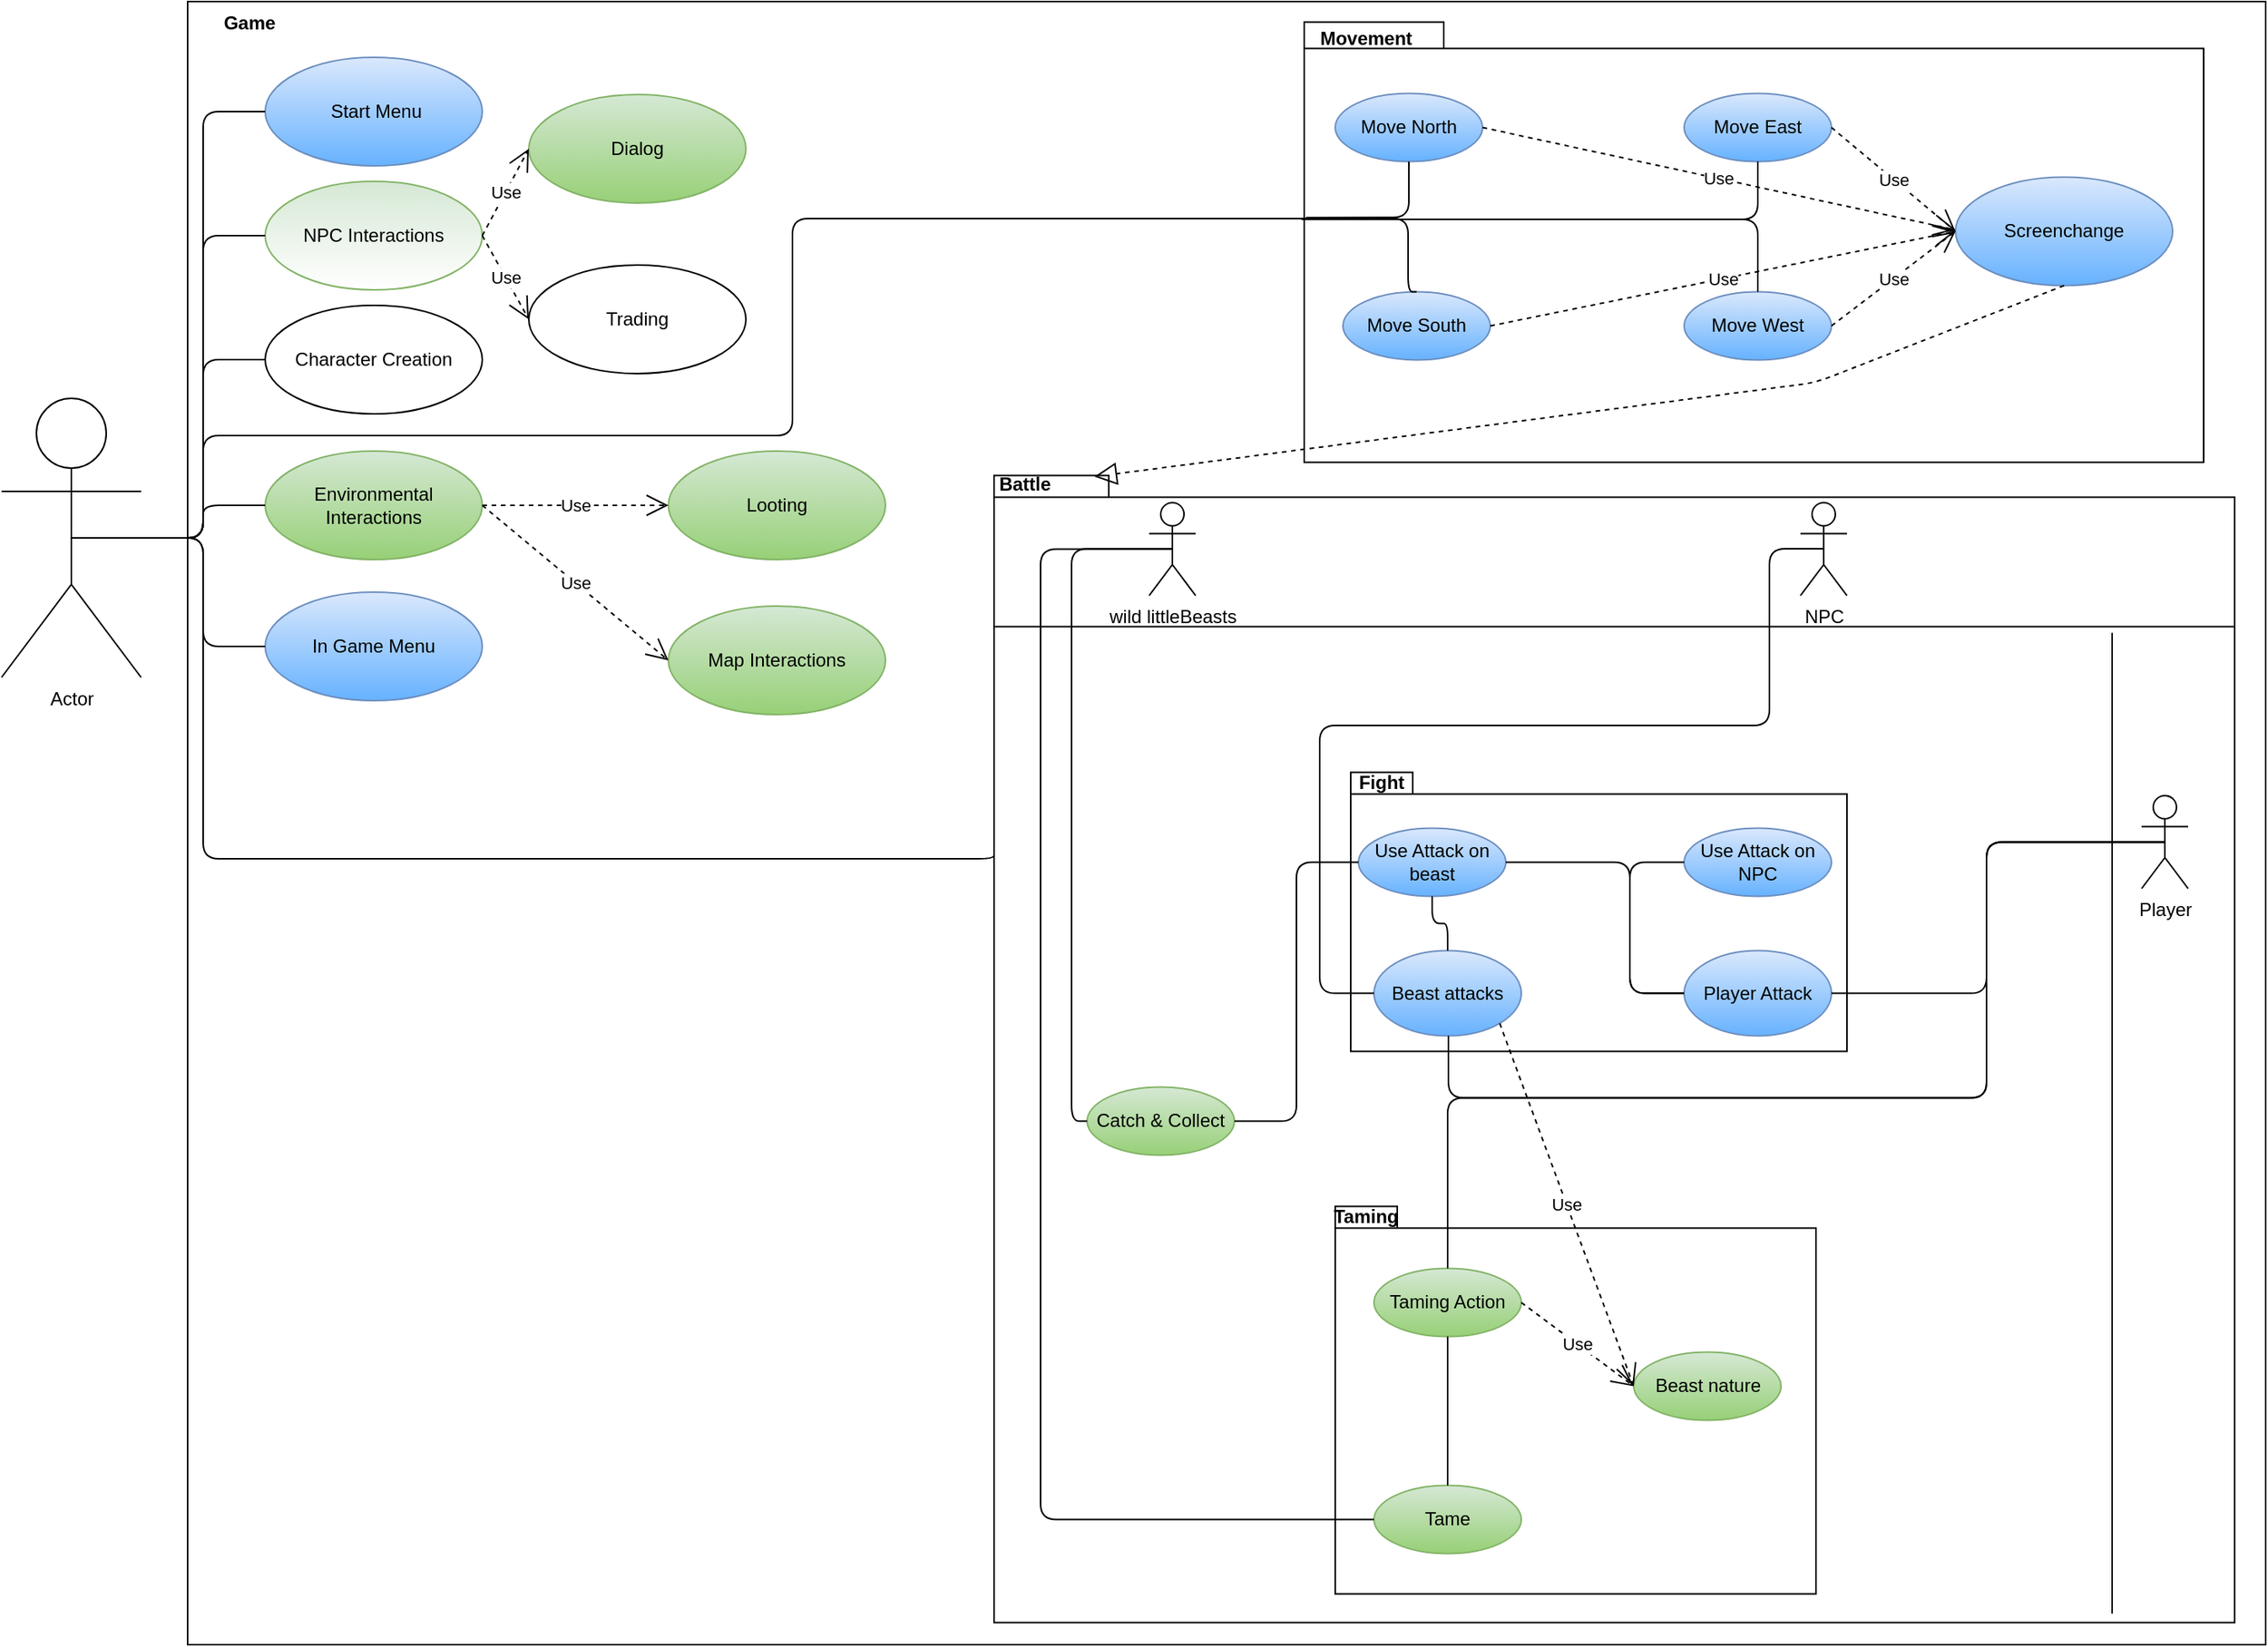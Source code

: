 <mxfile version="14.5.1" type="device"><diagram name="Page-1" id="e7e014a7-5840-1c2e-5031-d8a46d1fe8dd"><mxGraphModel dx="2062" dy="1222" grid="1" gridSize="10" guides="1" tooltips="1" connect="1" arrows="1" fold="1" page="1" pageScale="1" pageWidth="1169" pageHeight="826" background="#ffffff" math="0" shadow="0"><root><mxCell id="0"/><mxCell id="1" parent="0"/><mxCell id="sRtUOLRBgrClI-MuPztA-41" value="Actor" style="shape=umlActor;verticalLabelPosition=bottom;verticalAlign=top;html=1;outlineConnect=0;" parent="1" vertex="1"><mxGeometry x="10" y="266" width="90" height="180" as="geometry"/></mxCell><mxCell id="sRtUOLRBgrClI-MuPztA-45" value="" style="html=1;" parent="1" vertex="1"><mxGeometry x="130" y="10" width="1340" height="1060" as="geometry"/></mxCell><mxCell id="sRtUOLRBgrClI-MuPztA-47" value="Game" style="text;align=center;fontStyle=1;verticalAlign=middle;spacingLeft=3;spacingRight=3;strokeColor=none;rotatable=0;points=[[0,0.5],[1,0.5]];portConstraint=eastwest;" parent="1" vertex="1"><mxGeometry x="130" y="10" width="80" height="26" as="geometry"/></mxCell><mxCell id="sRtUOLRBgrClI-MuPztA-51" value="&lt;div&gt;&amp;nbsp;Start Menu&lt;/div&gt;" style="ellipse;whiteSpace=wrap;html=1;fillColor=#dae8fc;strokeColor=#6c8ebf;gradientColor=#66B2FF;" parent="1" vertex="1"><mxGeometry x="180" y="46" width="140" height="70" as="geometry"/></mxCell><mxCell id="sRtUOLRBgrClI-MuPztA-56" value="" style="endArrow=none;html=1;edgeStyle=orthogonalEdgeStyle;entryX=0;entryY=0.5;entryDx=0;entryDy=0;" parent="1" source="sRtUOLRBgrClI-MuPztA-41" target="sRtUOLRBgrClI-MuPztA-51" edge="1"><mxGeometry relative="1" as="geometry"><mxPoint x="-70" y="556" as="sourcePoint"/><mxPoint x="90" y="556" as="targetPoint"/></mxGeometry></mxCell><mxCell id="sRtUOLRBgrClI-MuPztA-64" value="NPC Interactions" style="ellipse;whiteSpace=wrap;html=1;fillColor=#d5e8d4;strokeColor=#82b366;gradientColor=#ffffff;" parent="1" vertex="1"><mxGeometry x="180" y="126" width="140" height="70" as="geometry"/></mxCell><mxCell id="sRtUOLRBgrClI-MuPztA-65" value="" style="endArrow=none;html=1;edgeStyle=orthogonalEdgeStyle;exitX=0.5;exitY=0.5;exitDx=0;exitDy=0;exitPerimeter=0;entryX=0;entryY=0.5;entryDx=0;entryDy=0;" parent="1" source="sRtUOLRBgrClI-MuPztA-41" target="sRtUOLRBgrClI-MuPztA-64" edge="1"><mxGeometry relative="1" as="geometry"><mxPoint x="320" y="346" as="sourcePoint"/><mxPoint x="480" y="346" as="targetPoint"/><Array as="points"><mxPoint x="140" y="356"/><mxPoint x="140" y="161"/></Array></mxGeometry></mxCell><mxCell id="sRtUOLRBgrClI-MuPztA-69" value="Dialog" style="ellipse;whiteSpace=wrap;html=1;fillColor=#d5e8d4;strokeColor=#82b366;gradientColor=#97D077;" parent="1" vertex="1"><mxGeometry x="350" y="70" width="140" height="70" as="geometry"/></mxCell><mxCell id="sRtUOLRBgrClI-MuPztA-70" value="Trading" style="ellipse;whiteSpace=wrap;html=1;" parent="1" vertex="1"><mxGeometry x="350" y="180" width="140" height="70" as="geometry"/></mxCell><mxCell id="sRtUOLRBgrClI-MuPztA-71" value="Use" style="endArrow=open;endSize=12;dashed=1;html=1;exitX=1;exitY=0.5;exitDx=0;exitDy=0;entryX=0;entryY=0.5;entryDx=0;entryDy=0;" parent="1" source="sRtUOLRBgrClI-MuPztA-64" target="sRtUOLRBgrClI-MuPztA-69" edge="1"><mxGeometry width="160" relative="1" as="geometry"><mxPoint x="320" y="346" as="sourcePoint"/><mxPoint x="480" y="346" as="targetPoint"/></mxGeometry></mxCell><mxCell id="sRtUOLRBgrClI-MuPztA-72" value="Use" style="endArrow=open;endSize=12;dashed=1;html=1;exitX=1;exitY=0.5;exitDx=0;exitDy=0;entryX=0;entryY=0.5;entryDx=0;entryDy=0;" parent="1" source="sRtUOLRBgrClI-MuPztA-64" target="sRtUOLRBgrClI-MuPztA-70" edge="1"><mxGeometry width="160" relative="1" as="geometry"><mxPoint x="450" y="376" as="sourcePoint"/><mxPoint x="610" y="376" as="targetPoint"/></mxGeometry></mxCell><mxCell id="oWxDJWbDWD7QERlQmMKp-1" value="Character Creation" style="ellipse;whiteSpace=wrap;html=1;strokeColor=#000000;" parent="1" vertex="1"><mxGeometry x="180" y="206" width="140" height="70" as="geometry"/></mxCell><mxCell id="oWxDJWbDWD7QERlQmMKp-2" value="" style="endArrow=none;html=1;edgeStyle=orthogonalEdgeStyle;exitX=0.5;exitY=0.5;exitDx=0;exitDy=0;exitPerimeter=0;entryX=0;entryY=0.5;entryDx=0;entryDy=0;" parent="1" source="sRtUOLRBgrClI-MuPztA-41" target="oWxDJWbDWD7QERlQmMKp-1" edge="1"><mxGeometry relative="1" as="geometry"><mxPoint x="270" y="376" as="sourcePoint"/><mxPoint x="430" y="376" as="targetPoint"/></mxGeometry></mxCell><mxCell id="oWxDJWbDWD7QERlQmMKp-5" value="Environmental Interactions" style="ellipse;whiteSpace=wrap;html=1;strokeColor=#82b366;fillColor=#d5e8d4;gradientColor=#97D077;" parent="1" vertex="1"><mxGeometry x="180" y="300" width="140" height="70" as="geometry"/></mxCell><mxCell id="oWxDJWbDWD7QERlQmMKp-6" value="" style="endArrow=none;html=1;edgeStyle=orthogonalEdgeStyle;exitX=0.5;exitY=0.5;exitDx=0;exitDy=0;exitPerimeter=0;entryX=0;entryY=0.5;entryDx=0;entryDy=0;" parent="1" source="sRtUOLRBgrClI-MuPztA-41" target="oWxDJWbDWD7QERlQmMKp-5" edge="1"><mxGeometry relative="1" as="geometry"><mxPoint x="270" y="376" as="sourcePoint"/><mxPoint x="430" y="376" as="targetPoint"/><Array as="points"><mxPoint x="140" y="356"/><mxPoint x="140" y="335"/></Array></mxGeometry></mxCell><mxCell id="PRcwsvbXWFzfLVm4nMtb-1" value="" style="shape=folder;fontStyle=1;spacingTop=10;tabWidth=40;tabHeight=14;tabPosition=left;html=1;" parent="1" vertex="1"><mxGeometry x="650" y="315.75" width="800" height="740" as="geometry"/></mxCell><mxCell id="PRcwsvbXWFzfLVm4nMtb-2" value="Battle" style="text;align=center;fontStyle=1;verticalAlign=middle;spacingLeft=3;spacingRight=3;strokeColor=none;rotatable=0;points=[[0,0.5],[1,0.5]];portConstraint=eastwest;" parent="1" vertex="1"><mxGeometry x="630" y="307.25" width="80" height="26" as="geometry"/></mxCell><mxCell id="PRcwsvbXWFzfLVm4nMtb-3" value="" style="line;strokeWidth=1;fillColor=none;align=left;verticalAlign=middle;spacingTop=-1;spacingLeft=3;spacingRight=3;rotatable=0;labelPosition=right;points=[];portConstraint=eastwest;" parent="1" vertex="1"><mxGeometry x="650" y="409.25" width="800" height="8" as="geometry"/></mxCell><mxCell id="PRcwsvbXWFzfLVm4nMtb-4" value="" style="line;strokeWidth=1;fillColor=none;align=left;verticalAlign=middle;spacingTop=-1;spacingLeft=3;spacingRight=3;rotatable=0;labelPosition=right;points=[];portConstraint=eastwest;direction=south;" parent="1" vertex="1"><mxGeometry x="1370" y="417.25" width="2" height="632.75" as="geometry"/></mxCell><mxCell id="PRcwsvbXWFzfLVm4nMtb-6" value="Player" style="shape=umlActor;verticalLabelPosition=bottom;verticalAlign=top;html=1;" parent="1" vertex="1"><mxGeometry x="1390" y="522.25" width="30" height="60" as="geometry"/></mxCell><mxCell id="PRcwsvbXWFzfLVm4nMtb-12" value="&lt;div&gt;NPC&lt;/div&gt;" style="shape=umlActor;verticalLabelPosition=bottom;verticalAlign=top;html=1;" parent="1" vertex="1"><mxGeometry x="1170" y="333.25" width="30" height="60" as="geometry"/></mxCell><mxCell id="PRcwsvbXWFzfLVm4nMtb-13" value="wild littleBeasts" style="shape=umlActor;verticalLabelPosition=bottom;verticalAlign=top;html=1;" parent="1" vertex="1"><mxGeometry x="750" y="333.25" width="30" height="60" as="geometry"/></mxCell><mxCell id="PRcwsvbXWFzfLVm4nMtb-19" value="" style="shape=folder;fontStyle=1;spacingTop=10;tabWidth=40;tabHeight=14;tabPosition=left;html=1;" parent="1" vertex="1"><mxGeometry x="880" y="507.25" width="320" height="180" as="geometry"/></mxCell><mxCell id="PRcwsvbXWFzfLVm4nMtb-20" value="Fight" style="text;align=center;fontStyle=1;verticalAlign=middle;spacingLeft=3;spacingRight=3;strokeColor=none;rotatable=0;points=[[0,0.5],[1,0.5]];portConstraint=eastwest;" parent="1" vertex="1"><mxGeometry x="860" y="500" width="80" height="26" as="geometry"/></mxCell><mxCell id="PRcwsvbXWFzfLVm4nMtb-21" value="Use Attack on beast" style="ellipse;whiteSpace=wrap;html=1;fillColor=#dae8fc;strokeColor=#6c8ebf;gradientColor=#66B2FF;" parent="1" vertex="1"><mxGeometry x="885" y="543.25" width="95" height="44" as="geometry"/></mxCell><mxCell id="PRcwsvbXWFzfLVm4nMtb-22" value="Use Attack on NPC" style="ellipse;whiteSpace=wrap;html=1;fillColor=#dae8fc;strokeColor=#6c8ebf;gradientColor=#66B2FF;" parent="1" vertex="1"><mxGeometry x="1095" y="543.25" width="95" height="44" as="geometry"/></mxCell><mxCell id="PRcwsvbXWFzfLVm4nMtb-23" value="Beast attacks" style="ellipse;whiteSpace=wrap;html=1;fillColor=#dae8fc;strokeColor=#6c8ebf;gradientColor=#66B2FF;" parent="1" vertex="1"><mxGeometry x="895" y="622.25" width="95" height="55" as="geometry"/></mxCell><mxCell id="PRcwsvbXWFzfLVm4nMtb-24" value="Player Attack" style="ellipse;whiteSpace=wrap;html=1;fillColor=#dae8fc;strokeColor=#6c8ebf;gradientColor=#66B2FF;" parent="1" vertex="1"><mxGeometry x="1095" y="622.25" width="95" height="55" as="geometry"/></mxCell><mxCell id="PRcwsvbXWFzfLVm4nMtb-28" value="Catch &amp;amp; Collect" style="ellipse;whiteSpace=wrap;html=1;fillColor=#d5e8d4;strokeColor=#82b366;gradientColor=#97d077;" parent="1" vertex="1"><mxGeometry x="710" y="710.25" width="95" height="44" as="geometry"/></mxCell><mxCell id="PRcwsvbXWFzfLVm4nMtb-29" value="" style="endArrow=none;html=1;edgeStyle=orthogonalEdgeStyle;entryX=1;entryY=0.5;entryDx=0;entryDy=0;exitX=0.5;exitY=0.5;exitDx=0;exitDy=0;exitPerimeter=0;" parent="1" source="PRcwsvbXWFzfLVm4nMtb-6" target="PRcwsvbXWFzfLVm4nMtb-24" edge="1"><mxGeometry relative="1" as="geometry"><mxPoint x="1010" y="547.25" as="sourcePoint"/><mxPoint x="1170" y="547.25" as="targetPoint"/></mxGeometry></mxCell><mxCell id="PRcwsvbXWFzfLVm4nMtb-32" value="" style="endArrow=none;html=1;edgeStyle=orthogonalEdgeStyle;entryX=0.5;entryY=0.5;entryDx=0;entryDy=0;entryPerimeter=0;" parent="1" target="PRcwsvbXWFzfLVm4nMtb-6" edge="1"><mxGeometry relative="1" as="geometry"><mxPoint x="943" y="677.25" as="sourcePoint"/><mxPoint x="1170" y="547.25" as="targetPoint"/><Array as="points"><mxPoint x="943" y="717.25"/><mxPoint x="1290" y="717.25"/><mxPoint x="1290" y="552.25"/></Array></mxGeometry></mxCell><mxCell id="PRcwsvbXWFzfLVm4nMtb-35" value="" style="endArrow=none;html=1;edgeStyle=orthogonalEdgeStyle;exitX=0.5;exitY=1;exitDx=0;exitDy=0;entryX=0.5;entryY=0;entryDx=0;entryDy=0;" parent="1" source="PRcwsvbXWFzfLVm4nMtb-21" target="PRcwsvbXWFzfLVm4nMtb-23" edge="1"><mxGeometry relative="1" as="geometry"><mxPoint x="1010" y="547.25" as="sourcePoint"/><mxPoint x="1170" y="547.25" as="targetPoint"/></mxGeometry></mxCell><mxCell id="PRcwsvbXWFzfLVm4nMtb-38" value="" style="endArrow=none;html=1;edgeStyle=orthogonalEdgeStyle;exitX=0;exitY=0.5;exitDx=0;exitDy=0;entryX=1;entryY=0.5;entryDx=0;entryDy=0;" parent="1" source="PRcwsvbXWFzfLVm4nMtb-24" target="PRcwsvbXWFzfLVm4nMtb-21" edge="1"><mxGeometry relative="1" as="geometry"><mxPoint x="1010" y="547.25" as="sourcePoint"/><mxPoint x="1170" y="547.25" as="targetPoint"/><Array as="points"><mxPoint x="1060" y="649.25"/><mxPoint x="1060" y="565.25"/></Array></mxGeometry></mxCell><mxCell id="PRcwsvbXWFzfLVm4nMtb-41" value="" style="endArrow=none;html=1;edgeStyle=orthogonalEdgeStyle;exitX=0;exitY=0.5;exitDx=0;exitDy=0;" parent="1" source="PRcwsvbXWFzfLVm4nMtb-23" edge="1"><mxGeometry relative="1" as="geometry"><mxPoint x="1010" y="547.25" as="sourcePoint"/><mxPoint x="1185" y="363" as="targetPoint"/><Array as="points"><mxPoint x="860" y="650"/><mxPoint x="860" y="477"/><mxPoint x="1150" y="477"/><mxPoint x="1150" y="363"/></Array></mxGeometry></mxCell><mxCell id="PRcwsvbXWFzfLVm4nMtb-47" value="" style="endArrow=none;html=1;edgeStyle=orthogonalEdgeStyle;exitX=0;exitY=0.5;exitDx=0;exitDy=0;entryX=0.5;entryY=0.5;entryDx=0;entryDy=0;entryPerimeter=0;" parent="1" source="PRcwsvbXWFzfLVm4nMtb-28" target="PRcwsvbXWFzfLVm4nMtb-13" edge="1"><mxGeometry relative="1" as="geometry"><mxPoint x="747.5" y="695.25" as="sourcePoint"/><mxPoint x="1170" y="547.25" as="targetPoint"/><Array as="points"><mxPoint x="700" y="732"/><mxPoint x="700" y="363"/><mxPoint x="765" y="363"/></Array></mxGeometry></mxCell><mxCell id="PRcwsvbXWFzfLVm4nMtb-50" value="" style="endArrow=none;html=1;edgeStyle=orthogonalEdgeStyle;exitX=0;exitY=0.5;exitDx=0;exitDy=0;entryX=1;entryY=0.5;entryDx=0;entryDy=0;" parent="1" source="PRcwsvbXWFzfLVm4nMtb-21" target="PRcwsvbXWFzfLVm4nMtb-28" edge="1"><mxGeometry relative="1" as="geometry"><mxPoint x="900" y="647.25" as="sourcePoint"/><mxPoint x="795" y="717.25" as="targetPoint"/></mxGeometry></mxCell><mxCell id="PRcwsvbXWFzfLVm4nMtb-57" value="" style="shape=folder;fontStyle=1;spacingTop=10;tabWidth=40;tabHeight=14;tabPosition=left;html=1;" parent="1" vertex="1"><mxGeometry x="870" y="787.25" width="310" height="250" as="geometry"/></mxCell><mxCell id="PRcwsvbXWFzfLVm4nMtb-58" value="Taming" style="text;align=center;fontStyle=1;verticalAlign=middle;spacingLeft=3;spacingRight=3;strokeColor=none;rotatable=0;points=[[0,0.5],[1,0.5]];portConstraint=eastwest;" parent="1" vertex="1"><mxGeometry x="850" y="780" width="80" height="26" as="geometry"/></mxCell><mxCell id="PRcwsvbXWFzfLVm4nMtb-59" value="Taming Action" style="ellipse;whiteSpace=wrap;html=1;fillColor=#d5e8d4;strokeColor=#82b366;gradientColor=#97D077;" parent="1" vertex="1"><mxGeometry x="895" y="827.25" width="95" height="44" as="geometry"/></mxCell><mxCell id="PRcwsvbXWFzfLVm4nMtb-60" value="Tame" style="ellipse;whiteSpace=wrap;html=1;fillColor=#d5e8d4;strokeColor=#82b366;gradientColor=#97D077;" parent="1" vertex="1"><mxGeometry x="895" y="967.25" width="95" height="44" as="geometry"/></mxCell><mxCell id="PRcwsvbXWFzfLVm4nMtb-63" value="Beast nature" style="ellipse;whiteSpace=wrap;html=1;fillColor=#d5e8d4;strokeColor=#82b366;gradientColor=#97D077;" parent="1" vertex="1"><mxGeometry x="1062.5" y="881.25" width="95" height="44" as="geometry"/></mxCell><mxCell id="PRcwsvbXWFzfLVm4nMtb-64" value="" style="endArrow=none;html=1;edgeStyle=orthogonalEdgeStyle;exitX=0.5;exitY=1;exitDx=0;exitDy=0;entryX=0.5;entryY=0;entryDx=0;entryDy=0;" parent="1" source="PRcwsvbXWFzfLVm4nMtb-59" target="PRcwsvbXWFzfLVm4nMtb-60" edge="1"><mxGeometry relative="1" as="geometry"><mxPoint x="1010" y="587.25" as="sourcePoint"/><mxPoint x="1170" y="587.25" as="targetPoint"/></mxGeometry></mxCell><mxCell id="PRcwsvbXWFzfLVm4nMtb-67" value="" style="endArrow=none;html=1;edgeStyle=orthogonalEdgeStyle;entryX=0;entryY=0.5;entryDx=0;entryDy=0;exitX=0.5;exitY=0.5;exitDx=0;exitDy=0;exitPerimeter=0;" parent="1" source="PRcwsvbXWFzfLVm4nMtb-13" target="PRcwsvbXWFzfLVm4nMtb-60" edge="1"><mxGeometry relative="1" as="geometry"><mxPoint x="750" y="347.25" as="sourcePoint"/><mxPoint x="1170" y="707.25" as="targetPoint"/><Array as="points"><mxPoint x="680" y="363"/><mxPoint x="680" y="989"/></Array></mxGeometry></mxCell><mxCell id="PRcwsvbXWFzfLVm4nMtb-70" value="Use" style="endArrow=open;endSize=12;dashed=1;html=1;exitX=1;exitY=0.5;exitDx=0;exitDy=0;entryX=0;entryY=0.5;entryDx=0;entryDy=0;" parent="1" source="PRcwsvbXWFzfLVm4nMtb-59" target="PRcwsvbXWFzfLVm4nMtb-63" edge="1"><mxGeometry width="160" relative="1" as="geometry"><mxPoint x="1010" y="837.25" as="sourcePoint"/><mxPoint x="1170" y="837.25" as="targetPoint"/></mxGeometry></mxCell><mxCell id="PRcwsvbXWFzfLVm4nMtb-71" value="" style="endArrow=none;html=1;edgeStyle=orthogonalEdgeStyle;exitX=0.5;exitY=0;exitDx=0;exitDy=0;entryX=0.5;entryY=0.5;entryDx=0;entryDy=0;entryPerimeter=0;" parent="1" source="PRcwsvbXWFzfLVm4nMtb-59" target="PRcwsvbXWFzfLVm4nMtb-6" edge="1"><mxGeometry relative="1" as="geometry"><mxPoint x="1010" y="817.25" as="sourcePoint"/><mxPoint x="1170" y="817.25" as="targetPoint"/><Array as="points"><mxPoint x="943" y="717.25"/><mxPoint x="1290" y="717.25"/><mxPoint x="1290" y="552.25"/></Array></mxGeometry></mxCell><mxCell id="PRcwsvbXWFzfLVm4nMtb-74" value="" style="endArrow=none;html=1;edgeStyle=orthogonalEdgeStyle;exitX=0.5;exitY=0.5;exitDx=0;exitDy=0;exitPerimeter=0;entryX=0;entryY=0;entryDx=0;entryDy=243;entryPerimeter=0;" parent="1" source="sRtUOLRBgrClI-MuPztA-41" target="PRcwsvbXWFzfLVm4nMtb-1" edge="1"><mxGeometry relative="1" as="geometry"><mxPoint x="400" y="410" as="sourcePoint"/><mxPoint x="560" y="410" as="targetPoint"/><Array as="points"><mxPoint x="140" y="356"/><mxPoint x="140" y="563"/></Array></mxGeometry></mxCell><mxCell id="PRcwsvbXWFzfLVm4nMtb-77" value="" style="shape=folder;fontStyle=1;spacingTop=10;tabWidth=90;tabHeight=17;tabPosition=left;html=1;" parent="1" vertex="1"><mxGeometry x="850" y="23.25" width="580" height="284" as="geometry"/></mxCell><mxCell id="PRcwsvbXWFzfLVm4nMtb-78" value="Move North" style="ellipse;whiteSpace=wrap;html=1;fillColor=#dae8fc;strokeColor=#6c8ebf;gradientColor=#66B2FF;" parent="1" vertex="1"><mxGeometry x="870" y="69.25" width="95" height="44" as="geometry"/></mxCell><mxCell id="PRcwsvbXWFzfLVm4nMtb-79" value="Move South" style="ellipse;whiteSpace=wrap;html=1;fillColor=#dae8fc;strokeColor=#6c8ebf;gradientColor=#66B2FF;" parent="1" vertex="1"><mxGeometry x="875" y="197.25" width="95" height="44" as="geometry"/></mxCell><mxCell id="PRcwsvbXWFzfLVm4nMtb-80" value="Move East" style="ellipse;whiteSpace=wrap;html=1;fillColor=#dae8fc;strokeColor=#6c8ebf;gradientColor=#66B2FF;" parent="1" vertex="1"><mxGeometry x="1095" y="69.25" width="95" height="44" as="geometry"/></mxCell><mxCell id="PRcwsvbXWFzfLVm4nMtb-81" value="Move West" style="ellipse;whiteSpace=wrap;html=1;fillColor=#dae8fc;strokeColor=#6c8ebf;gradientColor=#66B2FF;" parent="1" vertex="1"><mxGeometry x="1095" y="197.25" width="95" height="44" as="geometry"/></mxCell><mxCell id="PRcwsvbXWFzfLVm4nMtb-82" value="Screenchange" style="ellipse;whiteSpace=wrap;html=1;fillColor=#dae8fc;strokeColor=#6c8ebf;gradientColor=#66B2FF;" parent="1" vertex="1"><mxGeometry x="1270" y="123.25" width="140" height="70" as="geometry"/></mxCell><mxCell id="PRcwsvbXWFzfLVm4nMtb-83" value="Movement" style="text;align=center;fontStyle=1;verticalAlign=middle;spacingLeft=3;spacingRight=3;strokeColor=none;rotatable=0;points=[[0,0.5],[1,0.5]];portConstraint=eastwest;" parent="1" vertex="1"><mxGeometry x="850" y="20" width="80" height="26" as="geometry"/></mxCell><mxCell id="PRcwsvbXWFzfLVm4nMtb-84" value="" style="endArrow=none;html=1;edgeStyle=orthogonalEdgeStyle;exitX=0.5;exitY=0.5;exitDx=0;exitDy=0;exitPerimeter=0;" parent="1" source="sRtUOLRBgrClI-MuPztA-41" edge="1"><mxGeometry relative="1" as="geometry"><mxPoint x="10" y="195.77" as="sourcePoint"/><mxPoint x="850" y="150" as="targetPoint"/><Array as="points"><mxPoint x="140" y="356"/><mxPoint x="140" y="290"/><mxPoint x="520" y="290"/><mxPoint x="520" y="150"/></Array></mxGeometry></mxCell><mxCell id="PRcwsvbXWFzfLVm4nMtb-87" value="" style="endArrow=none;html=1;edgeStyle=orthogonalEdgeStyle;exitX=0.5;exitY=1;exitDx=0;exitDy=0;entryX=0.002;entryY=0.444;entryDx=0;entryDy=0;entryPerimeter=0;" parent="1" source="PRcwsvbXWFzfLVm4nMtb-78" target="PRcwsvbXWFzfLVm4nMtb-77" edge="1"><mxGeometry relative="1" as="geometry"><mxPoint x="690" y="327.25" as="sourcePoint"/><mxPoint x="850" y="327.25" as="targetPoint"/><Array as="points"><mxPoint x="917" y="149.25"/></Array></mxGeometry></mxCell><mxCell id="PRcwsvbXWFzfLVm4nMtb-90" value="" style="endArrow=none;html=1;edgeStyle=orthogonalEdgeStyle;exitX=0.5;exitY=0;exitDx=0;exitDy=0;entryX=-0.002;entryY=0.446;entryDx=0;entryDy=0;entryPerimeter=0;" parent="1" source="PRcwsvbXWFzfLVm4nMtb-79" target="PRcwsvbXWFzfLVm4nMtb-77" edge="1"><mxGeometry relative="1" as="geometry"><mxPoint x="917.5" y="113.25" as="sourcePoint"/><mxPoint x="851.16" y="149.346" as="targetPoint"/><Array as="points"><mxPoint x="917" y="197.25"/><mxPoint x="917" y="150.25"/></Array></mxGeometry></mxCell><mxCell id="PRcwsvbXWFzfLVm4nMtb-91" value="" style="endArrow=none;html=1;edgeStyle=orthogonalEdgeStyle;exitX=0.5;exitY=0;exitDx=0;exitDy=0;entryX=-0.002;entryY=0.448;entryDx=0;entryDy=0;entryPerimeter=0;" parent="1" source="PRcwsvbXWFzfLVm4nMtb-81" target="PRcwsvbXWFzfLVm4nMtb-77" edge="1"><mxGeometry relative="1" as="geometry"><mxPoint x="927.5" y="123.25" as="sourcePoint"/><mxPoint x="861.16" y="159.346" as="targetPoint"/><Array as="points"><mxPoint x="1143" y="150.25"/></Array></mxGeometry></mxCell><mxCell id="PRcwsvbXWFzfLVm4nMtb-92" value="" style="endArrow=none;html=1;edgeStyle=orthogonalEdgeStyle;exitX=0.5;exitY=1;exitDx=0;exitDy=0;entryX=-0.003;entryY=0.448;entryDx=0;entryDy=0;entryPerimeter=0;" parent="1" source="PRcwsvbXWFzfLVm4nMtb-80" target="PRcwsvbXWFzfLVm4nMtb-77" edge="1"><mxGeometry relative="1" as="geometry"><mxPoint x="937.5" y="133.25" as="sourcePoint"/><mxPoint x="850" y="147.25" as="targetPoint"/><Array as="points"><mxPoint x="1143" y="150.25"/></Array></mxGeometry></mxCell><mxCell id="PRcwsvbXWFzfLVm4nMtb-93" value="Use" style="endArrow=open;endSize=12;dashed=1;html=1;exitX=1;exitY=0.5;exitDx=0;exitDy=0;entryX=0;entryY=0.5;entryDx=0;entryDy=0;" parent="1" source="PRcwsvbXWFzfLVm4nMtb-79" target="PRcwsvbXWFzfLVm4nMtb-82" edge="1"><mxGeometry width="160" relative="1" as="geometry"><mxPoint x="830" y="187.25" as="sourcePoint"/><mxPoint x="990" y="187.25" as="targetPoint"/></mxGeometry></mxCell><mxCell id="PRcwsvbXWFzfLVm4nMtb-94" value="Use" style="endArrow=open;endSize=12;dashed=1;html=1;exitX=1;exitY=0.5;exitDx=0;exitDy=0;" parent="1" source="PRcwsvbXWFzfLVm4nMtb-78" edge="1"><mxGeometry width="160" relative="1" as="geometry"><mxPoint x="830" y="187.25" as="sourcePoint"/><mxPoint x="1270" y="157.25" as="targetPoint"/></mxGeometry></mxCell><mxCell id="PRcwsvbXWFzfLVm4nMtb-95" value="Use" style="endArrow=open;endSize=12;dashed=1;html=1;exitX=1;exitY=0.5;exitDx=0;exitDy=0;entryX=0;entryY=0.5;entryDx=0;entryDy=0;" parent="1" source="PRcwsvbXWFzfLVm4nMtb-80" target="PRcwsvbXWFzfLVm4nMtb-82" edge="1"><mxGeometry width="160" relative="1" as="geometry"><mxPoint x="830" y="187.25" as="sourcePoint"/><mxPoint x="990" y="187.25" as="targetPoint"/></mxGeometry></mxCell><mxCell id="PRcwsvbXWFzfLVm4nMtb-96" value="Use" style="endArrow=open;endSize=12;dashed=1;html=1;exitX=1;exitY=0.5;exitDx=0;exitDy=0;entryX=0;entryY=0.5;entryDx=0;entryDy=0;" parent="1" source="PRcwsvbXWFzfLVm4nMtb-81" target="PRcwsvbXWFzfLVm4nMtb-82" edge="1"><mxGeometry width="160" relative="1" as="geometry"><mxPoint x="830" y="187.25" as="sourcePoint"/><mxPoint x="990" y="187.25" as="targetPoint"/></mxGeometry></mxCell><mxCell id="PRcwsvbXWFzfLVm4nMtb-97" value="Use" style="endArrow=open;endSize=12;dashed=1;html=1;exitX=1;exitY=1;exitDx=0;exitDy=0;entryX=0;entryY=0.5;entryDx=0;entryDy=0;" parent="1" source="PRcwsvbXWFzfLVm4nMtb-23" target="PRcwsvbXWFzfLVm4nMtb-63" edge="1"><mxGeometry width="160" relative="1" as="geometry"><mxPoint x="830" y="667.25" as="sourcePoint"/><mxPoint x="1060" y="907.25" as="targetPoint"/></mxGeometry></mxCell><mxCell id="PRcwsvbXWFzfLVm4nMtb-98" style="edgeStyle=orthogonalEdgeStyle;rounded=0;orthogonalLoop=1;jettySize=auto;html=1;exitX=0.5;exitY=1;exitDx=0;exitDy=0;exitPerimeter=0;" parent="1" source="PRcwsvbXWFzfLVm4nMtb-1" target="PRcwsvbXWFzfLVm4nMtb-1" edge="1"><mxGeometry relative="1" as="geometry"/></mxCell><mxCell id="Xd5s8YkjNAPzE_KyDQ_2-1" value="" style="endArrow=block;dashed=1;endFill=0;endSize=12;html=1;exitX=0.5;exitY=1;exitDx=0;exitDy=0;entryX=0.081;entryY=0.001;entryDx=0;entryDy=0;entryPerimeter=0;" parent="1" source="PRcwsvbXWFzfLVm4nMtb-82" target="PRcwsvbXWFzfLVm4nMtb-1" edge="1"><mxGeometry width="160" relative="1" as="geometry"><mxPoint x="60" y="385.75" as="sourcePoint"/><mxPoint x="220" y="385.75" as="targetPoint"/><Array as="points"><mxPoint x="1180" y="255.75"/></Array></mxGeometry></mxCell><mxCell id="Xd5s8YkjNAPzE_KyDQ_2-2" value="In Game Menu" style="ellipse;whiteSpace=wrap;html=1;strokeColor=#6c8ebf;fillColor=#dae8fc;gradientColor=#66B2FF;" parent="1" vertex="1"><mxGeometry x="180" y="391" width="140" height="70" as="geometry"/></mxCell><mxCell id="Xd5s8YkjNAPzE_KyDQ_2-3" value="" style="endArrow=none;html=1;edgeStyle=orthogonalEdgeStyle;exitX=0.5;exitY=0.5;exitDx=0;exitDy=0;exitPerimeter=0;entryX=0;entryY=0.5;entryDx=0;entryDy=0;" parent="1" source="sRtUOLRBgrClI-MuPztA-41" target="Xd5s8YkjNAPzE_KyDQ_2-2" edge="1"><mxGeometry relative="1" as="geometry"><mxPoint x="400" y="340" as="sourcePoint"/><mxPoint x="560" y="340" as="targetPoint"/><Array as="points"><mxPoint x="140" y="356"/><mxPoint x="140" y="426"/></Array></mxGeometry></mxCell><mxCell id="TCfbtO5uu2o0GUsWySJG-1" value="" style="endArrow=none;html=1;edgeStyle=orthogonalEdgeStyle;exitX=0;exitY=0.5;exitDx=0;exitDy=0;entryX=0;entryY=0.5;entryDx=0;entryDy=0;" parent="1" source="PRcwsvbXWFzfLVm4nMtb-24" target="PRcwsvbXWFzfLVm4nMtb-22" edge="1"><mxGeometry relative="1" as="geometry"><mxPoint x="930" y="497.25" as="sourcePoint"/><mxPoint x="1090" y="497.25" as="targetPoint"/><Array as="points"><mxPoint x="1060" y="650.25"/><mxPoint x="1060" y="565.25"/></Array></mxGeometry></mxCell><mxCell id="I4HagsyRFdNld8h9mqJk-1" value="Looting" style="ellipse;whiteSpace=wrap;html=1;fillColor=#d5e8d4;strokeColor=#82b366;gradientColor=#97D077;" vertex="1" parent="1"><mxGeometry x="440" y="300" width="140" height="70" as="geometry"/></mxCell><mxCell id="I4HagsyRFdNld8h9mqJk-2" value="Map Interactions" style="ellipse;whiteSpace=wrap;html=1;fillColor=#d5e8d4;strokeColor=#82b366;gradientColor=#97D077;" vertex="1" parent="1"><mxGeometry x="440" y="400" width="140" height="70" as="geometry"/></mxCell><mxCell id="I4HagsyRFdNld8h9mqJk-3" value="Use" style="endArrow=open;endSize=12;dashed=1;html=1;exitX=1;exitY=0.5;exitDx=0;exitDy=0;entryX=0;entryY=0.5;entryDx=0;entryDy=0;" edge="1" parent="1" source="oWxDJWbDWD7QERlQmMKp-5" target="I4HagsyRFdNld8h9mqJk-1"><mxGeometry width="160" relative="1" as="geometry"><mxPoint x="850" y="550" as="sourcePoint"/><mxPoint x="1010" y="550" as="targetPoint"/></mxGeometry></mxCell><mxCell id="I4HagsyRFdNld8h9mqJk-4" value="Use" style="endArrow=open;endSize=12;dashed=1;html=1;exitX=1;exitY=0.5;exitDx=0;exitDy=0;entryX=0;entryY=0.5;entryDx=0;entryDy=0;" edge="1" parent="1" source="oWxDJWbDWD7QERlQmMKp-5" target="I4HagsyRFdNld8h9mqJk-2"><mxGeometry width="160" relative="1" as="geometry"><mxPoint x="850" y="550" as="sourcePoint"/><mxPoint x="1010" y="550" as="targetPoint"/></mxGeometry></mxCell></root></mxGraphModel></diagram></mxfile>